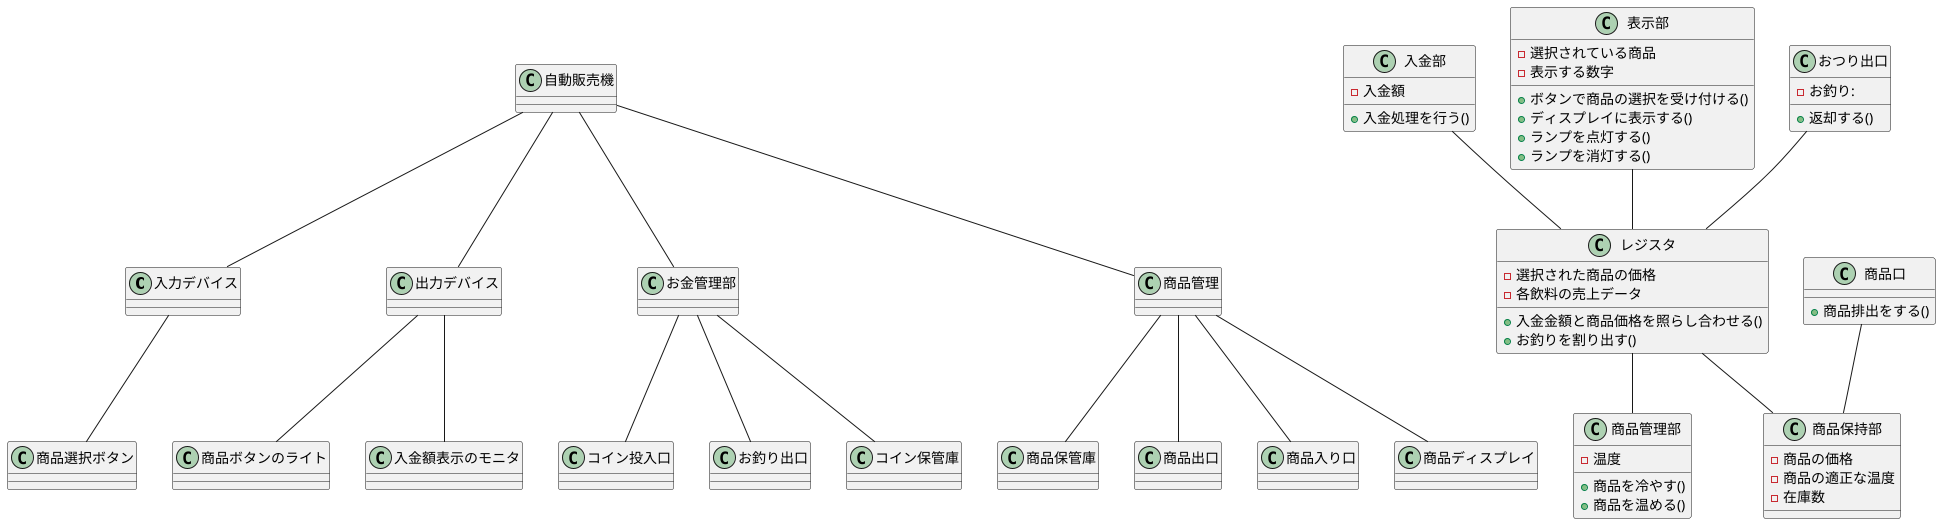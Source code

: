 @startuml

class 入力デバイス {

}

class 出力デバイス {

}

class 商品選択ボタン {

}

class 商品ボタンのライト {

}

class 入金額表示のモニタ {

}

class お金管理部 {

}

class コイン投入口 {

}

class お釣り出口 {

}

class コイン保管庫 {

}

class 商品管理 {

}

class 商品保管庫 {

}

class 商品出口 {

}

class 商品入り口 {

}

class 商品ディスプレイ {

}

class 自動販売機 {

}


class 入金部 {
    - 入金額
    + 入金処理を行う()
}

class 表示部 {
    - 選択されている商品
    - 表示する数字
    + ボタンで商品の選択を受け付ける()
    + ディスプレイに表示する()
    + ランプを点灯する()
    + ランプを消灯する()
}

class レジスタ {
    - 選択された商品の価格
    - 各飲料の売上データ
    + 入金金額と商品価格を照らし合わせる()
    + お釣りを割り出す()
}

class おつり出口 {
    - お釣り:
    + 返却する()
}

class 商品管理部 {
    - 温度
    + 商品を冷やす()
    + 商品を温める()
}

class 商品保持部 {
    - 商品の価格
    - 商品の適正な温度
    - 在庫数
}

class 商品口 {
    + 商品排出をする()
} 

レジスタ -- 商品保持部
商品口 -- 商品保持部
おつり出口 -- レジスタ
入金部 -- レジスタ
レジスタ -- 商品管理部
表示部 -- レジスタ

入力デバイス -- 商品選択ボタン
出力デバイス -- 商品ボタンのライト
出力デバイス -- 入金額表示のモニタ
お金管理部 -- コイン投入口
お金管理部 -- お釣り出口
お金管理部 -- コイン保管庫
商品管理 -- 商品保管庫
商品管理 -- 商品出口
商品管理 -- 商品入り口
商品管理 -- 商品ディスプレイ 

自動販売機 -- 商品管理
自動販売機 -- お金管理部
自動販売機 -- 出力デバイス
自動販売機 -- 入力デバイス


@enduml

